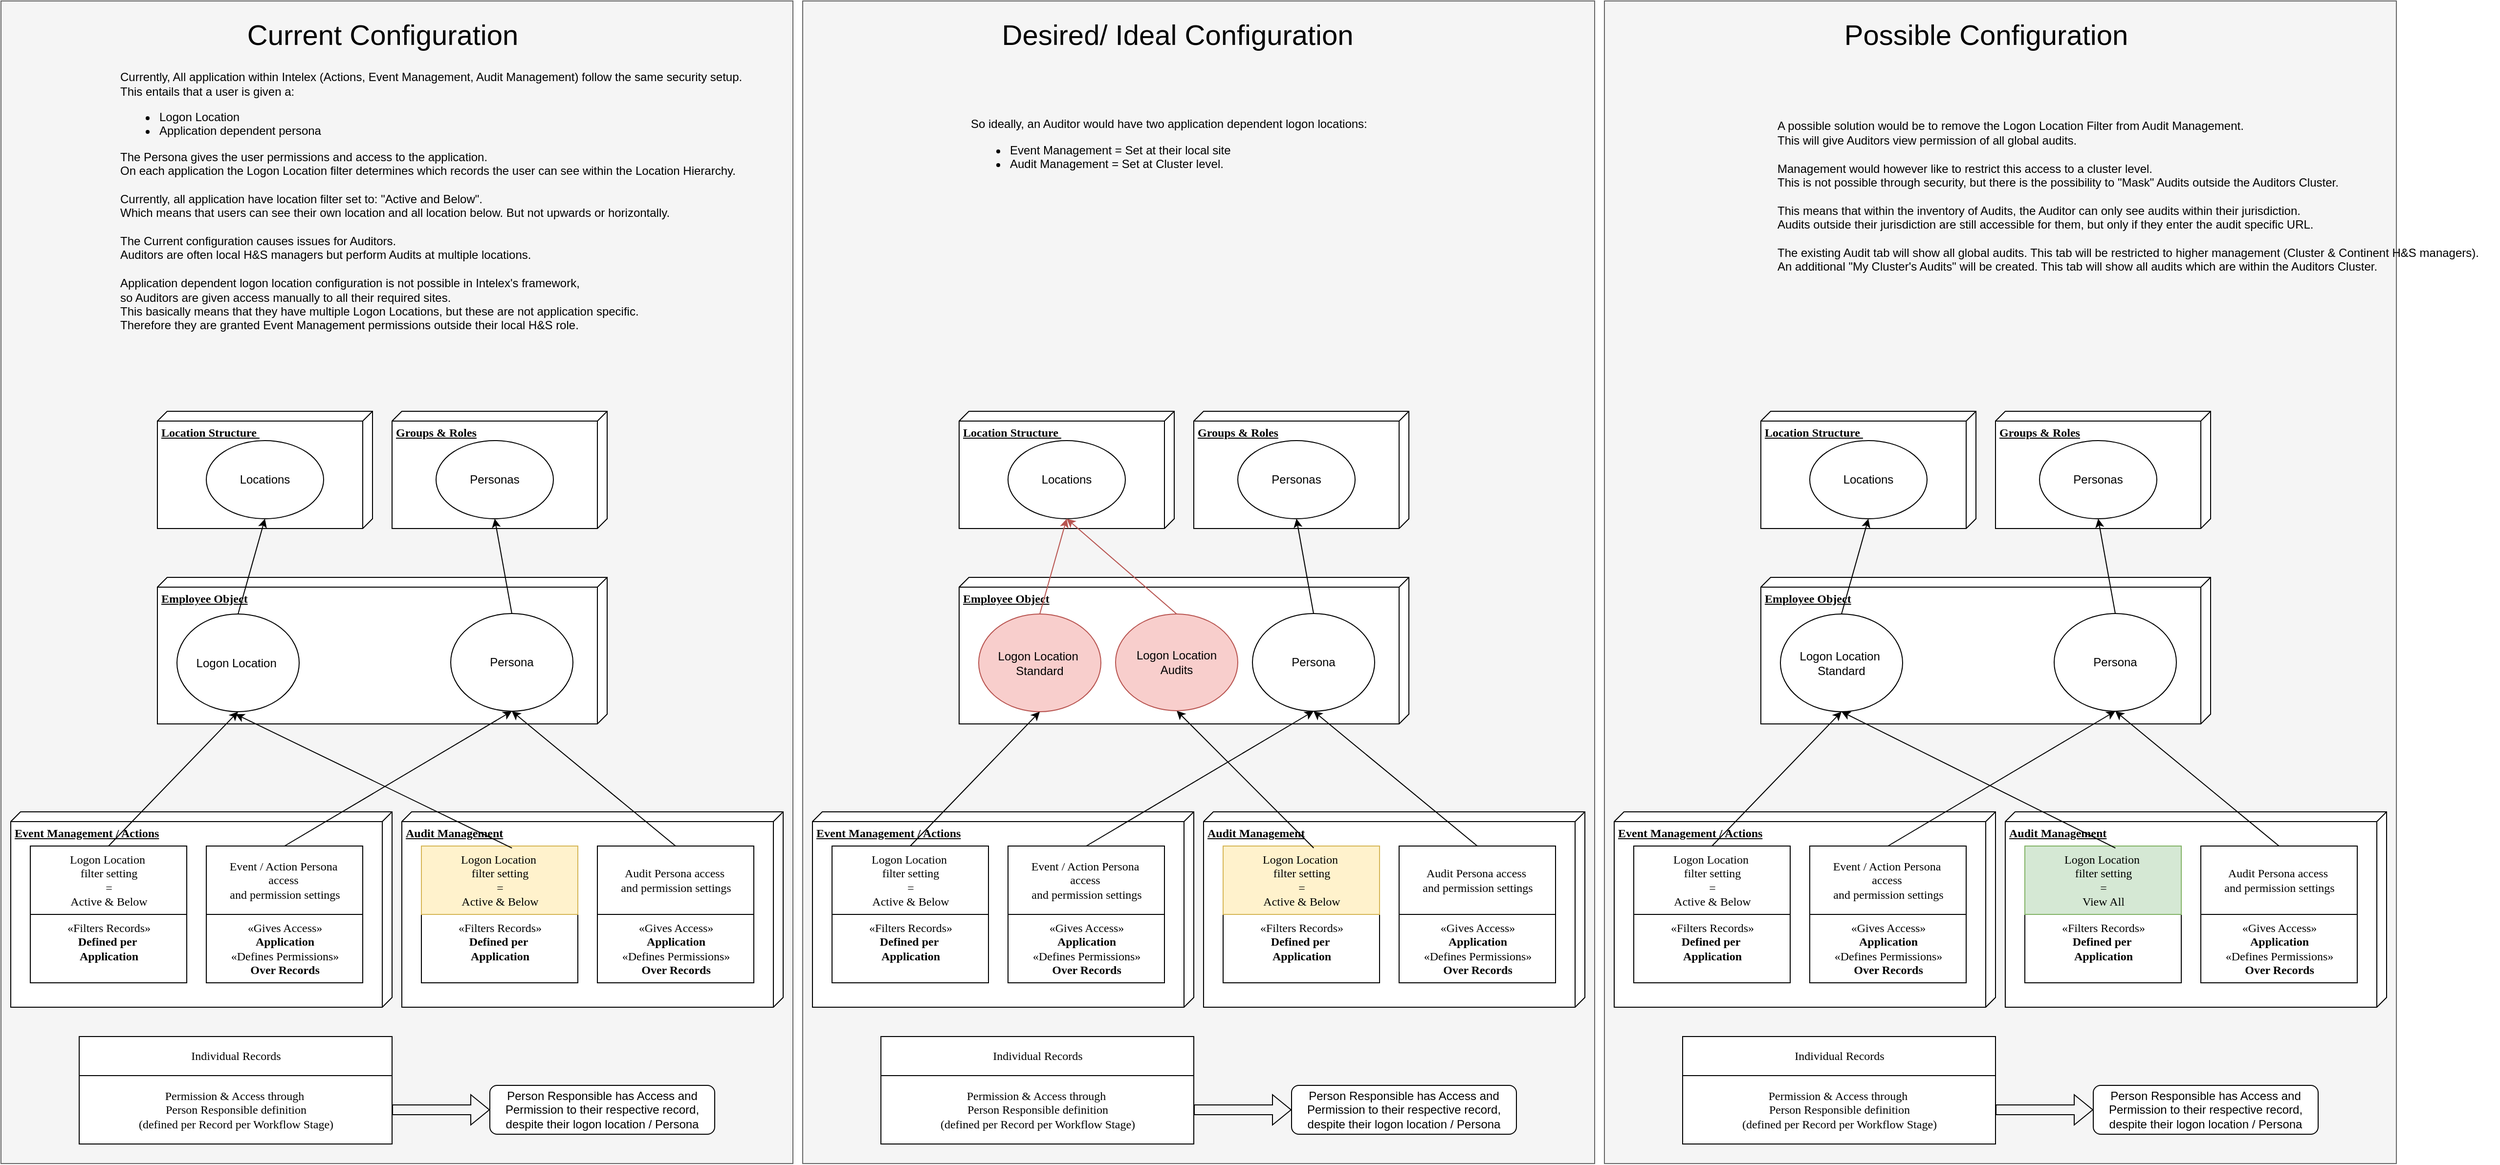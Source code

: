 <mxfile version="24.5.5" type="github">
  <diagram name="Page-1" id="5f0bae14-7c28-e335-631c-24af17079c00">
    <mxGraphModel dx="3693" dy="2212" grid="1" gridSize="10" guides="1" tooltips="1" connect="1" arrows="1" fold="1" page="1" pageScale="1" pageWidth="1100" pageHeight="850" background="none" math="0" shadow="0">
      <root>
        <mxCell id="0" />
        <mxCell id="1" parent="0" />
        <mxCell id="MLXNmTqdQTJKfxu_e6-Y-136" value="" style="rounded=0;whiteSpace=wrap;html=1;fillColor=#f5f5f5;fontColor=#333333;strokeColor=#666666;" vertex="1" parent="1">
          <mxGeometry x="700" y="-350" width="810" height="1190" as="geometry" />
        </mxCell>
        <mxCell id="MLXNmTqdQTJKfxu_e6-Y-135" value="" style="rounded=0;whiteSpace=wrap;html=1;fillColor=#f5f5f5;fontColor=#333333;strokeColor=#666666;" vertex="1" parent="1">
          <mxGeometry x="-120" y="-350" width="810" height="1190" as="geometry" />
        </mxCell>
        <mxCell id="MLXNmTqdQTJKfxu_e6-Y-134" value="" style="rounded=0;whiteSpace=wrap;html=1;fillColor=#f5f5f5;fontColor=#333333;strokeColor=#666666;" vertex="1" parent="1">
          <mxGeometry x="-940" y="-350" width="810" height="1190" as="geometry" />
        </mxCell>
        <mxCell id="MLXNmTqdQTJKfxu_e6-Y-32" value="&lt;b&gt;Location Structure&amp;nbsp;&lt;/b&gt;" style="verticalAlign=top;align=left;spacingTop=8;spacingLeft=2;spacingRight=12;shape=cube;size=10;direction=south;fontStyle=4;html=1;rounded=0;shadow=0;comic=0;labelBackgroundColor=none;strokeWidth=1;fontFamily=Verdana;fontSize=12" vertex="1" parent="1">
          <mxGeometry x="860" y="70" width="220" height="120" as="geometry" />
        </mxCell>
        <mxCell id="MLXNmTqdQTJKfxu_e6-Y-33" value="&lt;b&gt;Employee Object&lt;/b&gt;" style="verticalAlign=top;align=left;spacingTop=8;spacingLeft=2;spacingRight=12;shape=cube;size=10;direction=south;fontStyle=4;html=1;rounded=0;shadow=0;comic=0;labelBackgroundColor=none;strokeWidth=1;fontFamily=Verdana;fontSize=12" vertex="1" parent="1">
          <mxGeometry x="860" y="240" width="460" height="150" as="geometry" />
        </mxCell>
        <mxCell id="MLXNmTqdQTJKfxu_e6-Y-34" value="&lt;b&gt;Event Management / Actions&lt;/b&gt;" style="verticalAlign=top;align=left;spacingTop=8;spacingLeft=2;spacingRight=12;shape=cube;size=10;direction=south;fontStyle=4;html=1;rounded=0;shadow=0;comic=0;labelBackgroundColor=none;strokeWidth=1;fontFamily=Verdana;fontSize=12" vertex="1" parent="1">
          <mxGeometry x="710" y="480" width="390" height="200" as="geometry" />
        </mxCell>
        <mxCell id="MLXNmTqdQTJKfxu_e6-Y-35" value="Persona" style="ellipse;whiteSpace=wrap;html=1;" vertex="1" parent="1">
          <mxGeometry x="1160" y="277" width="125" height="100" as="geometry" />
        </mxCell>
        <mxCell id="MLXNmTqdQTJKfxu_e6-Y-36" value="«Filters Records»&lt;br&gt;&lt;b&gt;Defined per&amp;nbsp;&lt;/b&gt;&lt;div&gt;&lt;b&gt;Application&lt;/b&gt;&lt;br&gt;&lt;div&gt;&lt;br&gt;&lt;/div&gt;&lt;/div&gt;" style="html=1;rounded=0;shadow=0;comic=0;labelBackgroundColor=none;strokeWidth=1;fontFamily=Verdana;fontSize=12;align=center;" vertex="1" parent="1">
          <mxGeometry x="730" y="585" width="160" height="70" as="geometry" />
        </mxCell>
        <mxCell id="MLXNmTqdQTJKfxu_e6-Y-37" value="Logon Location&amp;nbsp;&lt;div&gt;Standard&lt;/div&gt;" style="ellipse;whiteSpace=wrap;html=1;" vertex="1" parent="1">
          <mxGeometry x="880" y="277.5" width="125" height="100" as="geometry" />
        </mxCell>
        <mxCell id="MLXNmTqdQTJKfxu_e6-Y-38" value="Event / Action Persona&amp;nbsp;&lt;div&gt;access&amp;nbsp;&lt;div&gt;and permission settings&lt;/div&gt;&lt;/div&gt;" style="html=1;rounded=0;shadow=0;comic=0;labelBackgroundColor=none;strokeWidth=1;fontFamily=Verdana;fontSize=12;align=center;" vertex="1" parent="1">
          <mxGeometry x="910" y="515" width="160" height="70" as="geometry" />
        </mxCell>
        <mxCell id="MLXNmTqdQTJKfxu_e6-Y-39" value="&lt;div&gt;Logon Location&amp;nbsp;&lt;/div&gt;&lt;div&gt;filter setting&lt;/div&gt;&lt;div&gt;=&lt;/div&gt;&lt;div&gt;Active &amp;amp; Below&lt;/div&gt;" style="html=1;rounded=0;shadow=0;comic=0;labelBackgroundColor=none;strokeWidth=1;fontFamily=Verdana;fontSize=12;align=center;" vertex="1" parent="1">
          <mxGeometry x="730" y="515" width="160" height="70" as="geometry" />
        </mxCell>
        <mxCell id="MLXNmTqdQTJKfxu_e6-Y-40" value="&lt;b&gt;Groups &amp;amp; Roles&lt;/b&gt;" style="verticalAlign=top;align=left;spacingTop=8;spacingLeft=2;spacingRight=12;shape=cube;size=10;direction=south;fontStyle=4;html=1;rounded=0;shadow=0;comic=0;labelBackgroundColor=none;strokeWidth=1;fontFamily=Verdana;fontSize=12" vertex="1" parent="1">
          <mxGeometry x="1100" y="70" width="220" height="120" as="geometry" />
        </mxCell>
        <mxCell id="MLXNmTqdQTJKfxu_e6-Y-41" value="Personas&lt;span style=&quot;color: rgba(0, 0, 0, 0); font-family: monospace; font-size: 0px; text-align: start; text-wrap: nowrap;&quot;&gt;%3CmxGraphModel%3E%3Croot%3E%3CmxCell%20id%3D%220%22%2F%3E%3CmxCell%20id%3D%221%22%20parent%3D%220%22%2F%3E%3CmxCell%20id%3D%222%22%20value%3D%22Location%20Structure%22%20style%3D%22verticalAlign%3Dtop%3Balign%3Dleft%3BspacingTop%3D8%3BspacingLeft%3D2%3BspacingRight%3D12%3Bshape%3Dcube%3Bsize%3D10%3Bdirection%3Dsouth%3BfontStyle%3D4%3Bhtml%3D1%3Brounded%3D0%3Bshadow%3D0%3Bcomic%3D0%3BlabelBackgroundColor%3Dnone%3BstrokeWidth%3D1%3BfontFamily%3DVerdana%3BfontSize%3D12%22%20vertex%3D%221%22%20parent%3D%221%22%3E%3CmxGeometry%20x%3D%22200%22%20y%3D%22100%22%20width%3D%22220%22%20height%3D%22120%22%20as%3D%22geometry%22%2F%3E%3C%2FmxCell%3E%3C%2Froot%3E%3C%2FmxGraphModel%3Ess&lt;/span&gt;" style="ellipse;whiteSpace=wrap;html=1;" vertex="1" parent="1">
          <mxGeometry x="1145" y="100" width="120" height="80" as="geometry" />
        </mxCell>
        <mxCell id="MLXNmTqdQTJKfxu_e6-Y-42" value="Locations" style="ellipse;whiteSpace=wrap;html=1;" vertex="1" parent="1">
          <mxGeometry x="910" y="100" width="120" height="80" as="geometry" />
        </mxCell>
        <mxCell id="MLXNmTqdQTJKfxu_e6-Y-43" value="«Gives Access»&lt;br&gt;&lt;b&gt;Application&lt;/b&gt;&lt;div&gt;«Defines Permissions»&lt;br&gt;&lt;b&gt;Over Records&lt;/b&gt;&lt;/div&gt;" style="html=1;rounded=0;shadow=0;comic=0;labelBackgroundColor=none;strokeWidth=1;fontFamily=Verdana;fontSize=12;align=center;" vertex="1" parent="1">
          <mxGeometry x="910" y="585" width="160" height="70" as="geometry" />
        </mxCell>
        <mxCell id="MLXNmTqdQTJKfxu_e6-Y-45" value="&lt;b&gt;Audit Management&lt;/b&gt;" style="verticalAlign=top;align=left;spacingTop=8;spacingLeft=2;spacingRight=12;shape=cube;size=10;direction=south;fontStyle=4;html=1;rounded=0;shadow=0;comic=0;labelBackgroundColor=none;strokeWidth=1;fontFamily=Verdana;fontSize=12" vertex="1" parent="1">
          <mxGeometry x="1110" y="480" width="390" height="200" as="geometry" />
        </mxCell>
        <mxCell id="MLXNmTqdQTJKfxu_e6-Y-46" value="«Filters Records»&lt;br&gt;&lt;b&gt;Defined per&amp;nbsp;&lt;/b&gt;&lt;div&gt;&lt;b&gt;Application&lt;/b&gt;&lt;br&gt;&lt;div&gt;&lt;br&gt;&lt;/div&gt;&lt;/div&gt;" style="html=1;rounded=0;shadow=0;comic=0;labelBackgroundColor=none;strokeWidth=1;fontFamily=Verdana;fontSize=12;align=center;" vertex="1" parent="1">
          <mxGeometry x="1130" y="585" width="160" height="70" as="geometry" />
        </mxCell>
        <mxCell id="MLXNmTqdQTJKfxu_e6-Y-47" value="Audit Persona access&amp;nbsp;&lt;div&gt;and permission settings&lt;/div&gt;" style="html=1;rounded=0;shadow=0;comic=0;labelBackgroundColor=none;strokeWidth=1;fontFamily=Verdana;fontSize=12;align=center;" vertex="1" parent="1">
          <mxGeometry x="1310" y="515" width="160" height="70" as="geometry" />
        </mxCell>
        <mxCell id="MLXNmTqdQTJKfxu_e6-Y-48" value="&lt;div&gt;Logon Location&amp;nbsp;&lt;/div&gt;&lt;div&gt;filter setting&lt;/div&gt;&lt;div&gt;=&lt;/div&gt;&lt;div&gt;View All&lt;/div&gt;" style="html=1;rounded=0;shadow=0;comic=0;labelBackgroundColor=none;strokeWidth=1;fontFamily=Verdana;fontSize=12;align=center;fillColor=#d5e8d4;strokeColor=#82b366;" vertex="1" parent="1">
          <mxGeometry x="1130" y="515" width="160" height="70" as="geometry" />
        </mxCell>
        <mxCell id="MLXNmTqdQTJKfxu_e6-Y-49" value="«Gives Access»&lt;br&gt;&lt;b&gt;Application&lt;/b&gt;&lt;div&gt;«Defines Permissions»&lt;br&gt;&lt;b&gt;Over Records&lt;/b&gt;&lt;/div&gt;" style="html=1;rounded=0;shadow=0;comic=0;labelBackgroundColor=none;strokeWidth=1;fontFamily=Verdana;fontSize=12;align=center;" vertex="1" parent="1">
          <mxGeometry x="1310" y="585" width="160" height="70" as="geometry" />
        </mxCell>
        <mxCell id="MLXNmTqdQTJKfxu_e6-Y-58" value="" style="endArrow=classic;html=1;rounded=0;exitX=0.5;exitY=0;exitDx=0;exitDy=0;entryX=0.5;entryY=1;entryDx=0;entryDy=0;" edge="1" parent="1" source="MLXNmTqdQTJKfxu_e6-Y-39" target="MLXNmTqdQTJKfxu_e6-Y-37">
          <mxGeometry width="50" height="50" relative="1" as="geometry">
            <mxPoint x="740" y="370" as="sourcePoint" />
            <mxPoint x="790" y="320" as="targetPoint" />
          </mxGeometry>
        </mxCell>
        <mxCell id="MLXNmTqdQTJKfxu_e6-Y-59" value="" style="endArrow=classic;html=1;rounded=0;exitX=0.5;exitY=0;exitDx=0;exitDy=0;entryX=0.5;entryY=1;entryDx=0;entryDy=0;" edge="1" parent="1" source="MLXNmTqdQTJKfxu_e6-Y-38" target="MLXNmTqdQTJKfxu_e6-Y-35">
          <mxGeometry width="50" height="50" relative="1" as="geometry">
            <mxPoint x="740" y="370" as="sourcePoint" />
            <mxPoint x="790" y="320" as="targetPoint" />
          </mxGeometry>
        </mxCell>
        <mxCell id="MLXNmTqdQTJKfxu_e6-Y-60" value="" style="endArrow=classic;html=1;rounded=0;exitX=0.579;exitY=0.029;exitDx=0;exitDy=0;exitPerimeter=0;entryX=0.5;entryY=1;entryDx=0;entryDy=0;" edge="1" parent="1" source="MLXNmTqdQTJKfxu_e6-Y-48" target="MLXNmTqdQTJKfxu_e6-Y-37">
          <mxGeometry width="50" height="50" relative="1" as="geometry">
            <mxPoint x="740" y="370" as="sourcePoint" />
            <mxPoint x="940" y="390" as="targetPoint" />
          </mxGeometry>
        </mxCell>
        <mxCell id="MLXNmTqdQTJKfxu_e6-Y-61" value="" style="endArrow=classic;html=1;rounded=0;exitX=0.5;exitY=0;exitDx=0;exitDy=0;entryX=0.5;entryY=1;entryDx=0;entryDy=0;" edge="1" parent="1" source="MLXNmTqdQTJKfxu_e6-Y-47" target="MLXNmTqdQTJKfxu_e6-Y-35">
          <mxGeometry width="50" height="50" relative="1" as="geometry">
            <mxPoint x="740" y="370" as="sourcePoint" />
            <mxPoint x="790" y="320" as="targetPoint" />
          </mxGeometry>
        </mxCell>
        <mxCell id="MLXNmTqdQTJKfxu_e6-Y-62" value="" style="endArrow=classic;html=1;rounded=0;exitX=0.5;exitY=0;exitDx=0;exitDy=0;entryX=0.5;entryY=1;entryDx=0;entryDy=0;fillColor=#f8cecc;strokeColor=#000000;" edge="1" parent="1" source="MLXNmTqdQTJKfxu_e6-Y-37" target="MLXNmTqdQTJKfxu_e6-Y-42">
          <mxGeometry width="50" height="50" relative="1" as="geometry">
            <mxPoint x="740" y="370" as="sourcePoint" />
            <mxPoint x="790" y="320" as="targetPoint" />
          </mxGeometry>
        </mxCell>
        <mxCell id="MLXNmTqdQTJKfxu_e6-Y-65" value="" style="endArrow=classic;html=1;rounded=0;exitX=0.5;exitY=0;exitDx=0;exitDy=0;entryX=0.5;entryY=1;entryDx=0;entryDy=0;" edge="1" parent="1" source="MLXNmTqdQTJKfxu_e6-Y-35" target="MLXNmTqdQTJKfxu_e6-Y-41">
          <mxGeometry width="50" height="50" relative="1" as="geometry">
            <mxPoint x="740" y="370" as="sourcePoint" />
            <mxPoint x="1200" y="200" as="targetPoint" />
          </mxGeometry>
        </mxCell>
        <mxCell id="MLXNmTqdQTJKfxu_e6-Y-72" value="Permission &amp;amp; Access through&amp;nbsp;&lt;div&gt;Person Responsible definition&lt;/div&gt;&lt;div&gt;(defined per Record per Workflow Stage)&lt;/div&gt;" style="html=1;rounded=0;shadow=0;comic=0;labelBackgroundColor=none;strokeWidth=1;fontFamily=Verdana;fontSize=12;align=center;" vertex="1" parent="1">
          <mxGeometry x="780" y="750" width="320" height="70" as="geometry" />
        </mxCell>
        <mxCell id="MLXNmTqdQTJKfxu_e6-Y-73" value="&lt;div&gt;Individual Records&lt;/div&gt;" style="html=1;rounded=0;shadow=0;comic=0;labelBackgroundColor=none;strokeWidth=1;fontFamily=Verdana;fontSize=12;align=center;" vertex="1" parent="1">
          <mxGeometry x="780" y="710" width="320" height="40" as="geometry" />
        </mxCell>
        <mxCell id="MLXNmTqdQTJKfxu_e6-Y-74" value="" style="shape=flexArrow;endArrow=classic;html=1;rounded=0;exitX=1;exitY=0.5;exitDx=0;exitDy=0;" edge="1" parent="1" source="MLXNmTqdQTJKfxu_e6-Y-72" target="MLXNmTqdQTJKfxu_e6-Y-75">
          <mxGeometry width="50" height="50" relative="1" as="geometry">
            <mxPoint x="1120" y="770" as="sourcePoint" />
            <mxPoint x="1185" y="770" as="targetPoint" />
          </mxGeometry>
        </mxCell>
        <mxCell id="MLXNmTqdQTJKfxu_e6-Y-75" value="Person Responsible has Access and Permission to their respective record, despite their logon location / Persona" style="rounded=1;whiteSpace=wrap;html=1;" vertex="1" parent="1">
          <mxGeometry x="1200" y="760" width="230" height="50" as="geometry" />
        </mxCell>
        <mxCell id="MLXNmTqdQTJKfxu_e6-Y-76" value="&lt;b&gt;Location Structure&amp;nbsp;&lt;/b&gt;" style="verticalAlign=top;align=left;spacingTop=8;spacingLeft=2;spacingRight=12;shape=cube;size=10;direction=south;fontStyle=4;html=1;rounded=0;shadow=0;comic=0;labelBackgroundColor=none;strokeWidth=1;fontFamily=Verdana;fontSize=12" vertex="1" parent="1">
          <mxGeometry x="40" y="70" width="220" height="120" as="geometry" />
        </mxCell>
        <mxCell id="MLXNmTqdQTJKfxu_e6-Y-77" value="&lt;b&gt;Employee Object&lt;/b&gt;" style="verticalAlign=top;align=left;spacingTop=8;spacingLeft=2;spacingRight=12;shape=cube;size=10;direction=south;fontStyle=4;html=1;rounded=0;shadow=0;comic=0;labelBackgroundColor=none;strokeWidth=1;fontFamily=Verdana;fontSize=12" vertex="1" parent="1">
          <mxGeometry x="40" y="240" width="460" height="150" as="geometry" />
        </mxCell>
        <mxCell id="MLXNmTqdQTJKfxu_e6-Y-78" value="&lt;b&gt;Event Management / Actions&lt;/b&gt;" style="verticalAlign=top;align=left;spacingTop=8;spacingLeft=2;spacingRight=12;shape=cube;size=10;direction=south;fontStyle=4;html=1;rounded=0;shadow=0;comic=0;labelBackgroundColor=none;strokeWidth=1;fontFamily=Verdana;fontSize=12" vertex="1" parent="1">
          <mxGeometry x="-110" y="480" width="390" height="200" as="geometry" />
        </mxCell>
        <mxCell id="MLXNmTqdQTJKfxu_e6-Y-79" value="Persona" style="ellipse;whiteSpace=wrap;html=1;" vertex="1" parent="1">
          <mxGeometry x="340" y="277" width="125" height="100" as="geometry" />
        </mxCell>
        <mxCell id="MLXNmTqdQTJKfxu_e6-Y-80" value="«Filters Records»&lt;br&gt;&lt;b&gt;Defined per&amp;nbsp;&lt;/b&gt;&lt;div&gt;&lt;b&gt;Application&lt;/b&gt;&lt;br&gt;&lt;div&gt;&lt;br&gt;&lt;/div&gt;&lt;/div&gt;" style="html=1;rounded=0;shadow=0;comic=0;labelBackgroundColor=none;strokeWidth=1;fontFamily=Verdana;fontSize=12;align=center;" vertex="1" parent="1">
          <mxGeometry x="-90" y="585" width="160" height="70" as="geometry" />
        </mxCell>
        <mxCell id="MLXNmTqdQTJKfxu_e6-Y-81" value="Logon Location&amp;nbsp;&lt;div&gt;Standard&lt;/div&gt;" style="ellipse;whiteSpace=wrap;html=1;fillColor=#f8cecc;strokeColor=#b85450;" vertex="1" parent="1">
          <mxGeometry x="60" y="277.5" width="125" height="100" as="geometry" />
        </mxCell>
        <mxCell id="MLXNmTqdQTJKfxu_e6-Y-82" value="Event / Action Persona&amp;nbsp;&lt;div&gt;access&amp;nbsp;&lt;div&gt;and permission settings&lt;/div&gt;&lt;/div&gt;" style="html=1;rounded=0;shadow=0;comic=0;labelBackgroundColor=none;strokeWidth=1;fontFamily=Verdana;fontSize=12;align=center;" vertex="1" parent="1">
          <mxGeometry x="90" y="515" width="160" height="70" as="geometry" />
        </mxCell>
        <mxCell id="MLXNmTqdQTJKfxu_e6-Y-83" value="&lt;div&gt;Logon Location&amp;nbsp;&lt;/div&gt;&lt;div&gt;filter setting&lt;/div&gt;&lt;div&gt;=&lt;/div&gt;&lt;div&gt;Active &amp;amp; Below&lt;/div&gt;" style="html=1;rounded=0;shadow=0;comic=0;labelBackgroundColor=none;strokeWidth=1;fontFamily=Verdana;fontSize=12;align=center;" vertex="1" parent="1">
          <mxGeometry x="-90" y="515" width="160" height="70" as="geometry" />
        </mxCell>
        <mxCell id="MLXNmTqdQTJKfxu_e6-Y-84" value="&lt;b&gt;Groups &amp;amp; Roles&lt;/b&gt;" style="verticalAlign=top;align=left;spacingTop=8;spacingLeft=2;spacingRight=12;shape=cube;size=10;direction=south;fontStyle=4;html=1;rounded=0;shadow=0;comic=0;labelBackgroundColor=none;strokeWidth=1;fontFamily=Verdana;fontSize=12" vertex="1" parent="1">
          <mxGeometry x="280" y="70" width="220" height="120" as="geometry" />
        </mxCell>
        <mxCell id="MLXNmTqdQTJKfxu_e6-Y-85" value="Personas&lt;span style=&quot;color: rgba(0, 0, 0, 0); font-family: monospace; font-size: 0px; text-align: start; text-wrap: nowrap;&quot;&gt;%3CmxGraphModel%3E%3Croot%3E%3CmxCell%20id%3D%220%22%2F%3E%3CmxCell%20id%3D%221%22%20parent%3D%220%22%2F%3E%3CmxCell%20id%3D%222%22%20value%3D%22Location%20Structure%22%20style%3D%22verticalAlign%3Dtop%3Balign%3Dleft%3BspacingTop%3D8%3BspacingLeft%3D2%3BspacingRight%3D12%3Bshape%3Dcube%3Bsize%3D10%3Bdirection%3Dsouth%3BfontStyle%3D4%3Bhtml%3D1%3Brounded%3D0%3Bshadow%3D0%3Bcomic%3D0%3BlabelBackgroundColor%3Dnone%3BstrokeWidth%3D1%3BfontFamily%3DVerdana%3BfontSize%3D12%22%20vertex%3D%221%22%20parent%3D%221%22%3E%3CmxGeometry%20x%3D%22200%22%20y%3D%22100%22%20width%3D%22220%22%20height%3D%22120%22%20as%3D%22geometry%22%2F%3E%3C%2FmxCell%3E%3C%2Froot%3E%3C%2FmxGraphModel%3Ess&lt;/span&gt;" style="ellipse;whiteSpace=wrap;html=1;" vertex="1" parent="1">
          <mxGeometry x="325" y="100" width="120" height="80" as="geometry" />
        </mxCell>
        <mxCell id="MLXNmTqdQTJKfxu_e6-Y-86" value="Locations" style="ellipse;whiteSpace=wrap;html=1;" vertex="1" parent="1">
          <mxGeometry x="90" y="100" width="120" height="80" as="geometry" />
        </mxCell>
        <mxCell id="MLXNmTqdQTJKfxu_e6-Y-87" value="«Gives Access»&lt;br&gt;&lt;b&gt;Application&lt;/b&gt;&lt;div&gt;«Defines Permissions»&lt;br&gt;&lt;b&gt;Over Records&lt;/b&gt;&lt;/div&gt;" style="html=1;rounded=0;shadow=0;comic=0;labelBackgroundColor=none;strokeWidth=1;fontFamily=Verdana;fontSize=12;align=center;" vertex="1" parent="1">
          <mxGeometry x="90" y="585" width="160" height="70" as="geometry" />
        </mxCell>
        <mxCell id="MLXNmTqdQTJKfxu_e6-Y-88" value="&lt;b&gt;Audit Management&lt;/b&gt;" style="verticalAlign=top;align=left;spacingTop=8;spacingLeft=2;spacingRight=12;shape=cube;size=10;direction=south;fontStyle=4;html=1;rounded=0;shadow=0;comic=0;labelBackgroundColor=none;strokeWidth=1;fontFamily=Verdana;fontSize=12" vertex="1" parent="1">
          <mxGeometry x="290" y="480" width="390" height="200" as="geometry" />
        </mxCell>
        <mxCell id="MLXNmTqdQTJKfxu_e6-Y-89" value="«Filters Records»&lt;br&gt;&lt;b&gt;Defined per&amp;nbsp;&lt;/b&gt;&lt;div&gt;&lt;b&gt;Application&lt;/b&gt;&lt;br&gt;&lt;div&gt;&lt;br&gt;&lt;/div&gt;&lt;/div&gt;" style="html=1;rounded=0;shadow=0;comic=0;labelBackgroundColor=none;strokeWidth=1;fontFamily=Verdana;fontSize=12;align=center;" vertex="1" parent="1">
          <mxGeometry x="310" y="585" width="160" height="70" as="geometry" />
        </mxCell>
        <mxCell id="MLXNmTqdQTJKfxu_e6-Y-90" value="Audit Persona access&amp;nbsp;&lt;div&gt;and permission settings&lt;/div&gt;" style="html=1;rounded=0;shadow=0;comic=0;labelBackgroundColor=none;strokeWidth=1;fontFamily=Verdana;fontSize=12;align=center;" vertex="1" parent="1">
          <mxGeometry x="490" y="515" width="160" height="70" as="geometry" />
        </mxCell>
        <mxCell id="MLXNmTqdQTJKfxu_e6-Y-91" value="&lt;div&gt;Logon Location&amp;nbsp;&lt;/div&gt;&lt;div&gt;filter setting&lt;/div&gt;&lt;div&gt;=&lt;/div&gt;&lt;div&gt;Active &amp;amp; Below&lt;/div&gt;" style="html=1;rounded=0;shadow=0;comic=0;labelBackgroundColor=none;strokeWidth=1;fontFamily=Verdana;fontSize=12;align=center;fillColor=#fff2cc;strokeColor=#d6b656;" vertex="1" parent="1">
          <mxGeometry x="310" y="515" width="160" height="70" as="geometry" />
        </mxCell>
        <mxCell id="MLXNmTqdQTJKfxu_e6-Y-92" value="«Gives Access»&lt;br&gt;&lt;b&gt;Application&lt;/b&gt;&lt;div&gt;«Defines Permissions»&lt;br&gt;&lt;b&gt;Over Records&lt;/b&gt;&lt;/div&gt;" style="html=1;rounded=0;shadow=0;comic=0;labelBackgroundColor=none;strokeWidth=1;fontFamily=Verdana;fontSize=12;align=center;" vertex="1" parent="1">
          <mxGeometry x="490" y="585" width="160" height="70" as="geometry" />
        </mxCell>
        <mxCell id="MLXNmTqdQTJKfxu_e6-Y-93" value="" style="endArrow=classic;html=1;rounded=0;exitX=0.5;exitY=0;exitDx=0;exitDy=0;entryX=0.5;entryY=1;entryDx=0;entryDy=0;" edge="1" parent="1" source="MLXNmTqdQTJKfxu_e6-Y-83" target="MLXNmTqdQTJKfxu_e6-Y-81">
          <mxGeometry width="50" height="50" relative="1" as="geometry">
            <mxPoint x="-80" y="370" as="sourcePoint" />
            <mxPoint x="-30" y="320" as="targetPoint" />
          </mxGeometry>
        </mxCell>
        <mxCell id="MLXNmTqdQTJKfxu_e6-Y-94" value="" style="endArrow=classic;html=1;rounded=0;exitX=0.5;exitY=0;exitDx=0;exitDy=0;entryX=0.5;entryY=1;entryDx=0;entryDy=0;" edge="1" parent="1" source="MLXNmTqdQTJKfxu_e6-Y-82" target="MLXNmTqdQTJKfxu_e6-Y-79">
          <mxGeometry width="50" height="50" relative="1" as="geometry">
            <mxPoint x="-80" y="370" as="sourcePoint" />
            <mxPoint x="-30" y="320" as="targetPoint" />
          </mxGeometry>
        </mxCell>
        <mxCell id="MLXNmTqdQTJKfxu_e6-Y-95" value="" style="endArrow=classic;html=1;rounded=0;exitX=0.579;exitY=0.029;exitDx=0;exitDy=0;exitPerimeter=0;entryX=0.5;entryY=1;entryDx=0;entryDy=0;" edge="1" parent="1" source="MLXNmTqdQTJKfxu_e6-Y-91" target="MLXNmTqdQTJKfxu_e6-Y-99">
          <mxGeometry width="50" height="50" relative="1" as="geometry">
            <mxPoint x="-80" y="370" as="sourcePoint" />
            <mxPoint x="-30" y="320" as="targetPoint" />
          </mxGeometry>
        </mxCell>
        <mxCell id="MLXNmTqdQTJKfxu_e6-Y-96" value="" style="endArrow=classic;html=1;rounded=0;exitX=0.5;exitY=0;exitDx=0;exitDy=0;entryX=0.5;entryY=1;entryDx=0;entryDy=0;" edge="1" parent="1" source="MLXNmTqdQTJKfxu_e6-Y-90" target="MLXNmTqdQTJKfxu_e6-Y-79">
          <mxGeometry width="50" height="50" relative="1" as="geometry">
            <mxPoint x="-80" y="370" as="sourcePoint" />
            <mxPoint x="-30" y="320" as="targetPoint" />
          </mxGeometry>
        </mxCell>
        <mxCell id="MLXNmTqdQTJKfxu_e6-Y-97" value="" style="endArrow=classic;html=1;rounded=0;exitX=0.5;exitY=0;exitDx=0;exitDy=0;entryX=0.5;entryY=1;entryDx=0;entryDy=0;fillColor=#f8cecc;strokeColor=#b85450;" edge="1" parent="1" source="MLXNmTqdQTJKfxu_e6-Y-81" target="MLXNmTqdQTJKfxu_e6-Y-86">
          <mxGeometry width="50" height="50" relative="1" as="geometry">
            <mxPoint x="-80" y="370" as="sourcePoint" />
            <mxPoint x="-30" y="320" as="targetPoint" />
          </mxGeometry>
        </mxCell>
        <mxCell id="MLXNmTqdQTJKfxu_e6-Y-98" value="" style="endArrow=classic;html=1;rounded=0;exitX=0.5;exitY=0;exitDx=0;exitDy=0;entryX=0.5;entryY=1;entryDx=0;entryDy=0;" edge="1" parent="1" source="MLXNmTqdQTJKfxu_e6-Y-79" target="MLXNmTqdQTJKfxu_e6-Y-85">
          <mxGeometry width="50" height="50" relative="1" as="geometry">
            <mxPoint x="-80" y="370" as="sourcePoint" />
            <mxPoint x="380" y="200" as="targetPoint" />
          </mxGeometry>
        </mxCell>
        <mxCell id="MLXNmTqdQTJKfxu_e6-Y-99" value="Logon Location&lt;div&gt;Audits&lt;/div&gt;" style="ellipse;whiteSpace=wrap;html=1;fillColor=#f8cecc;strokeColor=#b85450;" vertex="1" parent="1">
          <mxGeometry x="200" y="277.5" width="125" height="99" as="geometry" />
        </mxCell>
        <mxCell id="MLXNmTqdQTJKfxu_e6-Y-100" value="" style="endArrow=classic;html=1;rounded=0;entryX=0.5;entryY=1;entryDx=0;entryDy=0;exitX=0.5;exitY=0;exitDx=0;exitDy=0;fillColor=#f8cecc;strokeColor=#b85450;" edge="1" parent="1" source="MLXNmTqdQTJKfxu_e6-Y-99" target="MLXNmTqdQTJKfxu_e6-Y-86">
          <mxGeometry width="50" height="50" relative="1" as="geometry">
            <mxPoint x="-80" y="370" as="sourcePoint" />
            <mxPoint x="-30" y="320" as="targetPoint" />
          </mxGeometry>
        </mxCell>
        <mxCell id="MLXNmTqdQTJKfxu_e6-Y-101" value="Permission &amp;amp; Access through&amp;nbsp;&lt;div&gt;Person Responsible definition&lt;/div&gt;&lt;div&gt;(defined per Record per Workflow Stage)&lt;/div&gt;" style="html=1;rounded=0;shadow=0;comic=0;labelBackgroundColor=none;strokeWidth=1;fontFamily=Verdana;fontSize=12;align=center;" vertex="1" parent="1">
          <mxGeometry x="-40" y="750" width="320" height="70" as="geometry" />
        </mxCell>
        <mxCell id="MLXNmTqdQTJKfxu_e6-Y-102" value="&lt;div&gt;Individual Records&lt;/div&gt;" style="html=1;rounded=0;shadow=0;comic=0;labelBackgroundColor=none;strokeWidth=1;fontFamily=Verdana;fontSize=12;align=center;" vertex="1" parent="1">
          <mxGeometry x="-40" y="710" width="320" height="40" as="geometry" />
        </mxCell>
        <mxCell id="MLXNmTqdQTJKfxu_e6-Y-103" value="" style="shape=flexArrow;endArrow=classic;html=1;rounded=0;exitX=1;exitY=0.5;exitDx=0;exitDy=0;" edge="1" parent="1" source="MLXNmTqdQTJKfxu_e6-Y-101" target="MLXNmTqdQTJKfxu_e6-Y-104">
          <mxGeometry width="50" height="50" relative="1" as="geometry">
            <mxPoint x="300" y="770" as="sourcePoint" />
            <mxPoint x="365" y="770" as="targetPoint" />
          </mxGeometry>
        </mxCell>
        <mxCell id="MLXNmTqdQTJKfxu_e6-Y-104" value="Person Responsible has Access and Permission to their respective record, despite their logon location / Persona" style="rounded=1;whiteSpace=wrap;html=1;" vertex="1" parent="1">
          <mxGeometry x="380" y="760" width="230" height="50" as="geometry" />
        </mxCell>
        <mxCell id="MLXNmTqdQTJKfxu_e6-Y-105" value="&lt;b&gt;Location Structure&amp;nbsp;&lt;/b&gt;" style="verticalAlign=top;align=left;spacingTop=8;spacingLeft=2;spacingRight=12;shape=cube;size=10;direction=south;fontStyle=4;html=1;rounded=0;shadow=0;comic=0;labelBackgroundColor=none;strokeWidth=1;fontFamily=Verdana;fontSize=12" vertex="1" parent="1">
          <mxGeometry x="-780" y="70" width="220" height="120" as="geometry" />
        </mxCell>
        <mxCell id="MLXNmTqdQTJKfxu_e6-Y-106" value="&lt;b&gt;Employee Object&lt;/b&gt;" style="verticalAlign=top;align=left;spacingTop=8;spacingLeft=2;spacingRight=12;shape=cube;size=10;direction=south;fontStyle=4;html=1;rounded=0;shadow=0;comic=0;labelBackgroundColor=none;strokeWidth=1;fontFamily=Verdana;fontSize=12" vertex="1" parent="1">
          <mxGeometry x="-780" y="240" width="460" height="150" as="geometry" />
        </mxCell>
        <mxCell id="MLXNmTqdQTJKfxu_e6-Y-107" value="&lt;b&gt;Event Management / Actions&lt;/b&gt;" style="verticalAlign=top;align=left;spacingTop=8;spacingLeft=2;spacingRight=12;shape=cube;size=10;direction=south;fontStyle=4;html=1;rounded=0;shadow=0;comic=0;labelBackgroundColor=none;strokeWidth=1;fontFamily=Verdana;fontSize=12" vertex="1" parent="1">
          <mxGeometry x="-930" y="480" width="390" height="200" as="geometry" />
        </mxCell>
        <mxCell id="MLXNmTqdQTJKfxu_e6-Y-108" value="Persona" style="ellipse;whiteSpace=wrap;html=1;" vertex="1" parent="1">
          <mxGeometry x="-480" y="277" width="125" height="100" as="geometry" />
        </mxCell>
        <mxCell id="MLXNmTqdQTJKfxu_e6-Y-109" value="«Filters Records»&lt;br&gt;&lt;b&gt;Defined per&amp;nbsp;&lt;/b&gt;&lt;div&gt;&lt;b&gt;Application&lt;/b&gt;&lt;br&gt;&lt;div&gt;&lt;br&gt;&lt;/div&gt;&lt;/div&gt;" style="html=1;rounded=0;shadow=0;comic=0;labelBackgroundColor=none;strokeWidth=1;fontFamily=Verdana;fontSize=12;align=center;" vertex="1" parent="1">
          <mxGeometry x="-910" y="585" width="160" height="70" as="geometry" />
        </mxCell>
        <mxCell id="MLXNmTqdQTJKfxu_e6-Y-110" value="Logon Location&amp;nbsp;" style="ellipse;whiteSpace=wrap;html=1;" vertex="1" parent="1">
          <mxGeometry x="-760" y="277.5" width="125" height="100" as="geometry" />
        </mxCell>
        <mxCell id="MLXNmTqdQTJKfxu_e6-Y-111" value="Event / Action Persona&amp;nbsp;&lt;div&gt;access&amp;nbsp;&lt;div&gt;and permission settings&lt;/div&gt;&lt;/div&gt;" style="html=1;rounded=0;shadow=0;comic=0;labelBackgroundColor=none;strokeWidth=1;fontFamily=Verdana;fontSize=12;align=center;" vertex="1" parent="1">
          <mxGeometry x="-730" y="515" width="160" height="70" as="geometry" />
        </mxCell>
        <mxCell id="MLXNmTqdQTJKfxu_e6-Y-112" value="&lt;div&gt;Logon Location&amp;nbsp;&lt;/div&gt;&lt;div&gt;filter setting&lt;/div&gt;&lt;div&gt;=&lt;/div&gt;&lt;div&gt;Active &amp;amp; Below&lt;/div&gt;" style="html=1;rounded=0;shadow=0;comic=0;labelBackgroundColor=none;strokeWidth=1;fontFamily=Verdana;fontSize=12;align=center;" vertex="1" parent="1">
          <mxGeometry x="-910" y="515" width="160" height="70" as="geometry" />
        </mxCell>
        <mxCell id="MLXNmTqdQTJKfxu_e6-Y-113" value="&lt;b&gt;Groups &amp;amp; Roles&lt;/b&gt;" style="verticalAlign=top;align=left;spacingTop=8;spacingLeft=2;spacingRight=12;shape=cube;size=10;direction=south;fontStyle=4;html=1;rounded=0;shadow=0;comic=0;labelBackgroundColor=none;strokeWidth=1;fontFamily=Verdana;fontSize=12" vertex="1" parent="1">
          <mxGeometry x="-540" y="70" width="220" height="120" as="geometry" />
        </mxCell>
        <mxCell id="MLXNmTqdQTJKfxu_e6-Y-114" value="Personas&lt;span style=&quot;color: rgba(0, 0, 0, 0); font-family: monospace; font-size: 0px; text-align: start; text-wrap: nowrap;&quot;&gt;%3CmxGraphModel%3E%3Croot%3E%3CmxCell%20id%3D%220%22%2F%3E%3CmxCell%20id%3D%221%22%20parent%3D%220%22%2F%3E%3CmxCell%20id%3D%222%22%20value%3D%22Location%20Structure%22%20style%3D%22verticalAlign%3Dtop%3Balign%3Dleft%3BspacingTop%3D8%3BspacingLeft%3D2%3BspacingRight%3D12%3Bshape%3Dcube%3Bsize%3D10%3Bdirection%3Dsouth%3BfontStyle%3D4%3Bhtml%3D1%3Brounded%3D0%3Bshadow%3D0%3Bcomic%3D0%3BlabelBackgroundColor%3Dnone%3BstrokeWidth%3D1%3BfontFamily%3DVerdana%3BfontSize%3D12%22%20vertex%3D%221%22%20parent%3D%221%22%3E%3CmxGeometry%20x%3D%22200%22%20y%3D%22100%22%20width%3D%22220%22%20height%3D%22120%22%20as%3D%22geometry%22%2F%3E%3C%2FmxCell%3E%3C%2Froot%3E%3C%2FmxGraphModel%3Ess&lt;/span&gt;" style="ellipse;whiteSpace=wrap;html=1;" vertex="1" parent="1">
          <mxGeometry x="-495" y="100" width="120" height="80" as="geometry" />
        </mxCell>
        <mxCell id="MLXNmTqdQTJKfxu_e6-Y-115" value="Locations" style="ellipse;whiteSpace=wrap;html=1;" vertex="1" parent="1">
          <mxGeometry x="-730" y="100" width="120" height="80" as="geometry" />
        </mxCell>
        <mxCell id="MLXNmTqdQTJKfxu_e6-Y-116" value="«Gives Access»&lt;br&gt;&lt;b&gt;Application&lt;/b&gt;&lt;div&gt;«Defines Permissions»&lt;br&gt;&lt;b&gt;Over Records&lt;/b&gt;&lt;/div&gt;" style="html=1;rounded=0;shadow=0;comic=0;labelBackgroundColor=none;strokeWidth=1;fontFamily=Verdana;fontSize=12;align=center;" vertex="1" parent="1">
          <mxGeometry x="-730" y="585" width="160" height="70" as="geometry" />
        </mxCell>
        <mxCell id="MLXNmTqdQTJKfxu_e6-Y-117" value="&lt;b&gt;Audit Management&lt;/b&gt;" style="verticalAlign=top;align=left;spacingTop=8;spacingLeft=2;spacingRight=12;shape=cube;size=10;direction=south;fontStyle=4;html=1;rounded=0;shadow=0;comic=0;labelBackgroundColor=none;strokeWidth=1;fontFamily=Verdana;fontSize=12" vertex="1" parent="1">
          <mxGeometry x="-530" y="480" width="390" height="200" as="geometry" />
        </mxCell>
        <mxCell id="MLXNmTqdQTJKfxu_e6-Y-118" value="«Filters Records»&lt;br&gt;&lt;b&gt;Defined per&amp;nbsp;&lt;/b&gt;&lt;div&gt;&lt;b&gt;Application&lt;/b&gt;&lt;br&gt;&lt;div&gt;&lt;br&gt;&lt;/div&gt;&lt;/div&gt;" style="html=1;rounded=0;shadow=0;comic=0;labelBackgroundColor=none;strokeWidth=1;fontFamily=Verdana;fontSize=12;align=center;" vertex="1" parent="1">
          <mxGeometry x="-510" y="585" width="160" height="70" as="geometry" />
        </mxCell>
        <mxCell id="MLXNmTqdQTJKfxu_e6-Y-119" value="Audit Persona access&amp;nbsp;&lt;div&gt;and permission settings&lt;/div&gt;" style="html=1;rounded=0;shadow=0;comic=0;labelBackgroundColor=none;strokeWidth=1;fontFamily=Verdana;fontSize=12;align=center;" vertex="1" parent="1">
          <mxGeometry x="-330" y="515" width="160" height="70" as="geometry" />
        </mxCell>
        <mxCell id="MLXNmTqdQTJKfxu_e6-Y-120" value="&lt;div&gt;Logon Location&amp;nbsp;&lt;/div&gt;&lt;div&gt;filter setting&lt;/div&gt;&lt;div&gt;=&lt;/div&gt;&lt;div&gt;Active &amp;amp; Below&lt;/div&gt;" style="html=1;rounded=0;shadow=0;comic=0;labelBackgroundColor=none;strokeWidth=1;fontFamily=Verdana;fontSize=12;align=center;fillColor=#fff2cc;strokeColor=#d6b656;" vertex="1" parent="1">
          <mxGeometry x="-510" y="515" width="160" height="70" as="geometry" />
        </mxCell>
        <mxCell id="MLXNmTqdQTJKfxu_e6-Y-121" value="«Gives Access»&lt;br&gt;&lt;b&gt;Application&lt;/b&gt;&lt;div&gt;«Defines Permissions»&lt;br&gt;&lt;b&gt;Over Records&lt;/b&gt;&lt;/div&gt;" style="html=1;rounded=0;shadow=0;comic=0;labelBackgroundColor=none;strokeWidth=1;fontFamily=Verdana;fontSize=12;align=center;" vertex="1" parent="1">
          <mxGeometry x="-330" y="585" width="160" height="70" as="geometry" />
        </mxCell>
        <mxCell id="MLXNmTqdQTJKfxu_e6-Y-122" value="" style="endArrow=classic;html=1;rounded=0;exitX=0.5;exitY=0;exitDx=0;exitDy=0;entryX=0.5;entryY=1;entryDx=0;entryDy=0;" edge="1" parent="1" source="MLXNmTqdQTJKfxu_e6-Y-112" target="MLXNmTqdQTJKfxu_e6-Y-110">
          <mxGeometry width="50" height="50" relative="1" as="geometry">
            <mxPoint x="-900" y="370" as="sourcePoint" />
            <mxPoint x="-850" y="320" as="targetPoint" />
          </mxGeometry>
        </mxCell>
        <mxCell id="MLXNmTqdQTJKfxu_e6-Y-123" value="" style="endArrow=classic;html=1;rounded=0;exitX=0.5;exitY=0;exitDx=0;exitDy=0;entryX=0.5;entryY=1;entryDx=0;entryDy=0;" edge="1" parent="1" source="MLXNmTqdQTJKfxu_e6-Y-111" target="MLXNmTqdQTJKfxu_e6-Y-108">
          <mxGeometry width="50" height="50" relative="1" as="geometry">
            <mxPoint x="-900" y="370" as="sourcePoint" />
            <mxPoint x="-850" y="320" as="targetPoint" />
          </mxGeometry>
        </mxCell>
        <mxCell id="MLXNmTqdQTJKfxu_e6-Y-124" value="" style="endArrow=classic;html=1;rounded=0;exitX=0.579;exitY=0.029;exitDx=0;exitDy=0;exitPerimeter=0;" edge="1" parent="1" source="MLXNmTqdQTJKfxu_e6-Y-120">
          <mxGeometry width="50" height="50" relative="1" as="geometry">
            <mxPoint x="-900" y="370" as="sourcePoint" />
            <mxPoint x="-700" y="380" as="targetPoint" />
          </mxGeometry>
        </mxCell>
        <mxCell id="MLXNmTqdQTJKfxu_e6-Y-125" value="" style="endArrow=classic;html=1;rounded=0;exitX=0.5;exitY=0;exitDx=0;exitDy=0;entryX=0.5;entryY=1;entryDx=0;entryDy=0;" edge="1" parent="1" source="MLXNmTqdQTJKfxu_e6-Y-119" target="MLXNmTqdQTJKfxu_e6-Y-108">
          <mxGeometry width="50" height="50" relative="1" as="geometry">
            <mxPoint x="-900" y="370" as="sourcePoint" />
            <mxPoint x="-850" y="320" as="targetPoint" />
          </mxGeometry>
        </mxCell>
        <mxCell id="MLXNmTqdQTJKfxu_e6-Y-126" value="" style="endArrow=classic;html=1;rounded=0;exitX=0.5;exitY=0;exitDx=0;exitDy=0;entryX=0.5;entryY=1;entryDx=0;entryDy=0;fillColor=#f8cecc;strokeColor=#000000;" edge="1" parent="1" source="MLXNmTqdQTJKfxu_e6-Y-110" target="MLXNmTqdQTJKfxu_e6-Y-115">
          <mxGeometry width="50" height="50" relative="1" as="geometry">
            <mxPoint x="-900" y="370" as="sourcePoint" />
            <mxPoint x="-850" y="320" as="targetPoint" />
          </mxGeometry>
        </mxCell>
        <mxCell id="MLXNmTqdQTJKfxu_e6-Y-127" value="" style="endArrow=classic;html=1;rounded=0;exitX=0.5;exitY=0;exitDx=0;exitDy=0;entryX=0.5;entryY=1;entryDx=0;entryDy=0;" edge="1" parent="1" source="MLXNmTqdQTJKfxu_e6-Y-108" target="MLXNmTqdQTJKfxu_e6-Y-114">
          <mxGeometry width="50" height="50" relative="1" as="geometry">
            <mxPoint x="-900" y="370" as="sourcePoint" />
            <mxPoint x="-440" y="200" as="targetPoint" />
          </mxGeometry>
        </mxCell>
        <mxCell id="MLXNmTqdQTJKfxu_e6-Y-130" value="Permission &amp;amp; Access through&amp;nbsp;&lt;div&gt;Person Responsible definition&lt;/div&gt;&lt;div&gt;(defined per Record per Workflow Stage)&lt;/div&gt;" style="html=1;rounded=0;shadow=0;comic=0;labelBackgroundColor=none;strokeWidth=1;fontFamily=Verdana;fontSize=12;align=center;" vertex="1" parent="1">
          <mxGeometry x="-860" y="750" width="320" height="70" as="geometry" />
        </mxCell>
        <mxCell id="MLXNmTqdQTJKfxu_e6-Y-131" value="&lt;div&gt;Individual Records&lt;/div&gt;" style="html=1;rounded=0;shadow=0;comic=0;labelBackgroundColor=none;strokeWidth=1;fontFamily=Verdana;fontSize=12;align=center;" vertex="1" parent="1">
          <mxGeometry x="-860" y="710" width="320" height="40" as="geometry" />
        </mxCell>
        <mxCell id="MLXNmTqdQTJKfxu_e6-Y-132" value="" style="shape=flexArrow;endArrow=classic;html=1;rounded=0;exitX=1;exitY=0.5;exitDx=0;exitDy=0;" edge="1" parent="1" source="MLXNmTqdQTJKfxu_e6-Y-130" target="MLXNmTqdQTJKfxu_e6-Y-133">
          <mxGeometry width="50" height="50" relative="1" as="geometry">
            <mxPoint x="-520" y="770" as="sourcePoint" />
            <mxPoint x="-455" y="770" as="targetPoint" />
          </mxGeometry>
        </mxCell>
        <mxCell id="MLXNmTqdQTJKfxu_e6-Y-133" value="Person Responsible has Access and Permission to their respective record, despite their logon location / Persona" style="rounded=1;whiteSpace=wrap;html=1;" vertex="1" parent="1">
          <mxGeometry x="-440" y="760" width="230" height="50" as="geometry" />
        </mxCell>
        <mxCell id="MLXNmTqdQTJKfxu_e6-Y-137" value="&lt;font style=&quot;font-size: 29px;&quot;&gt;Current Configuration&lt;/font&gt;" style="text;html=1;align=center;verticalAlign=middle;resizable=0;points=[];autosize=1;strokeColor=none;fillColor=none;" vertex="1" parent="1">
          <mxGeometry x="-700" y="-340" width="300" height="50" as="geometry" />
        </mxCell>
        <mxCell id="MLXNmTqdQTJKfxu_e6-Y-138" value="&lt;font style=&quot;font-size: 29px;&quot;&gt;Desired/ Ideal Configuration&lt;/font&gt;" style="text;html=1;align=center;verticalAlign=middle;resizable=0;points=[];autosize=1;strokeColor=none;fillColor=none;" vertex="1" parent="1">
          <mxGeometry x="72.5" y="-340" width="380" height="50" as="geometry" />
        </mxCell>
        <mxCell id="MLXNmTqdQTJKfxu_e6-Y-139" value="&lt;font style=&quot;font-size: 29px;&quot;&gt;Possible Configuration&lt;/font&gt;" style="text;html=1;align=center;verticalAlign=middle;resizable=0;points=[];autosize=1;strokeColor=none;fillColor=none;" vertex="1" parent="1">
          <mxGeometry x="935" y="-340" width="310" height="50" as="geometry" />
        </mxCell>
        <mxCell id="MLXNmTqdQTJKfxu_e6-Y-140" value="Currently, All application within Intelex (Actions, Event Management, Audit Management) follow the same security setup.&lt;div&gt;This entails that a user is given a:&lt;/div&gt;&lt;div&gt;&lt;ul&gt;&lt;li&gt;Logon Location&lt;/li&gt;&lt;li&gt;Application dependent persona&lt;/li&gt;&lt;/ul&gt;&lt;div&gt;The Persona gives the user permissions and access to the application.&amp;nbsp;&lt;/div&gt;&lt;div&gt;On each application the Logon Location filter determines which records the user can see within the Location Hierarchy.&lt;/div&gt;&lt;/div&gt;&lt;div&gt;&lt;br&gt;&lt;/div&gt;&lt;div&gt;Currently, all application have location filter set to: &quot;Active and Below&quot;.&amp;nbsp;&lt;/div&gt;&lt;div&gt;Which means that users can see their own location and all location below. But not upwards or horizontally.&lt;/div&gt;&lt;div&gt;&lt;br&gt;&lt;/div&gt;&lt;div&gt;The Current configuration causes issues for Auditors.&amp;nbsp;&lt;div&gt;Auditors are often local H&amp;amp;S managers but perform Audits at multiple locations.&amp;nbsp;&lt;div&gt;&lt;br&gt;&lt;/div&gt;&lt;/div&gt;&lt;/div&gt;&lt;div&gt;Application dependent logon location configuration is not possible in Intelex&#39;s framework,&amp;nbsp;&lt;/div&gt;&lt;div&gt;so Auditors are given access manually to all their required sites.&lt;/div&gt;&lt;div&gt;This basically means that they have multiple Logon Locations, but these are not application specific.&lt;/div&gt;&lt;div&gt;Therefore they are granted Event Management permissions outside their local H&amp;amp;S role.&lt;/div&gt;" style="text;html=1;align=left;verticalAlign=middle;resizable=0;points=[];autosize=1;strokeColor=none;fillColor=none;" vertex="1" parent="1">
          <mxGeometry x="-820" y="-285" width="660" height="280" as="geometry" />
        </mxCell>
        <mxCell id="MLXNmTqdQTJKfxu_e6-Y-141" value="&lt;div&gt;&amp;nbsp;&lt;div&gt;So ideally, an Auditor would have two application dependent logon locations:&lt;/div&gt;&lt;div&gt;&lt;ul&gt;&lt;li&gt;Event Management = Set at their local site&lt;/li&gt;&lt;li&gt;Audit Management = Set at Cluster level.&lt;/li&gt;&lt;/ul&gt;&lt;/div&gt;&lt;/div&gt;" style="text;html=1;align=left;verticalAlign=middle;resizable=0;points=[];autosize=1;strokeColor=none;fillColor=none;" vertex="1" parent="1">
          <mxGeometry x="50" y="-255" width="430" height="100" as="geometry" />
        </mxCell>
        <mxCell id="MLXNmTqdQTJKfxu_e6-Y-142" value="&lt;div&gt;A possible solution would be to remove the Logon Location Filter from Audit Management.&amp;nbsp;&lt;/div&gt;&lt;div&gt;This will give Auditors view permission of all global audits.&amp;nbsp;&lt;/div&gt;&lt;div&gt;&lt;br&gt;&lt;/div&gt;&lt;div&gt;Management would however like to restrict this access to a cluster level.&lt;/div&gt;&lt;div&gt;This is not possible through security, but there is the possibility to &quot;Mask&quot; Audits outside the Auditors Cluster.&lt;/div&gt;&lt;div&gt;&lt;br&gt;&lt;/div&gt;&lt;div&gt;This means that within the inventory of Audits, the Auditor can only see audits within their jurisdiction.&lt;/div&gt;&lt;div&gt;Audits outside their jurisdiction are still accessible for them, but only if they enter the audit specific URL.&lt;/div&gt;&lt;div&gt;&lt;br&gt;&lt;/div&gt;&lt;div&gt;The existing Audit tab will show all global audits. This tab will be restricted to higher management (Cluster &amp;amp; Continent H&amp;amp;S managers).&lt;/div&gt;&lt;div&gt;An additional &quot;My Cluster&#39;s Audits&quot; will be created. This tab will show all audits which are within the Auditors Cluster.&amp;nbsp;&lt;/div&gt;" style="text;html=1;align=left;verticalAlign=middle;resizable=0;points=[];autosize=1;strokeColor=none;fillColor=none;" vertex="1" parent="1">
          <mxGeometry x="875" y="-235" width="740" height="170" as="geometry" />
        </mxCell>
      </root>
    </mxGraphModel>
  </diagram>
</mxfile>
